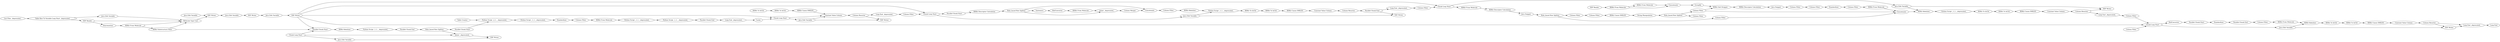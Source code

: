 digraph {
	"3165339130804196144_10" [label="RDKit To InChI"]
	"5494825606793350907_286" [label="RDKit Descriptor Calculation"]
	"-6203757466280560352_239" [label=MolConverter]
	"7082512430360419533_128" [label="Column Resorter"]
	"-398744380475750400_235" [label="Loop End _deprecated_"]
	"3550450190138290021_917" [label="RDKit From Molecule"]
	"7082512430360419533_25" [label="RDKit Canon SMILES"]
	"-5843679127071533077_921" [label="Column Filter"]
	"5494825606793350907_290" [label="SDF Reader"]
	"726566790070607002_10" [label="RDKit To InChI"]
	"-4836111091058178641_294" [label="Table Creator"]
	"-398744380475750400_938" [label="Column Filter"]
	"726566790070607002_25" [label="RDKit Canon SMILES"]
	"3550450190138290021_932" [label="Column Filter"]
	"-398744380475750400_937" [label="Chunk Loop Start"]
	"1267649631095297077_1290" [label="Java Edit Variable"]
	"3836258097805022872_119" [label="Constant Value Column"]
	"-6203757466280560352_241" [label="Parallel Chunk End"]
	"-435254725698502103_897" [label="Java Edit Variable"]
	"-435254725698502103_896" [label="Java Edit Variable"]
	"-8226362456217442908_491" [label="Column Filter"]
	"4884085233231705623_2154" [label="Rule_based Row Splitter"]
	"-6203757466280560352_247" [label="RDKit From Molecule"]
	"-435254725698502103_885" [label="SDF Writer"]
	"-6203757466280560352_240" [label="Parallel Chunk Start"]
	"-5843679127071533077_925" [label="RDKit From Molecule"]
	"1267649631095297077_1285" [label="Table Row To Variable Loop Start _deprecated_"]
	"-8212590543078637650_471" [label="RDKit Descriptor Calculation"]
	"7082512430360419533_307" [label="Python Script _1_1_ _deprecated_"]
	"5494825606793350907_192" [label="RDKit From Molecule"]
	"5494825606793350907_289" [label="Column Filter"]
	"-435254725698502103_892" [label="Java Edit Variable"]
	"726566790070607002_119" [label="Constant Value Column"]
	"4884085233231705623_885" [label="SDF Writer"]
	"3550450190138290021_920" [label="Column Filter"]
	"1267649631095297077_1276" [label="RDKit Substructure Filter"]
	"-6203757466280560352_253" [label="Column Filter"]
	"-6203757466280560352_235" [label="Loop End _deprecated_"]
	"5494825606793350907_242" [label="RDKit From Molecule"]
	"4884085233231705623_902" [label="RDKit Kekulizer"]
	"1267649631095297077_1283" [label=Cache]
	"4884085233231705623_903" [label="Python Script _1_1_ _deprecated_"]
	"-8226362456217442908_439" [label="String Manipulation"]
	"-6203757466280560352_242" [label="RDKit Descriptor Calculation"]
	"5494825606793350907_287" [label="Java Snippet"]
	"-8212590543078637650_470" [label="RDKit From Molecule"]
	"4884085233231705623_2163" [label=Standardizer]
	"-398744380475750400_19" [label="SDF Writer"]
	"-398744380475750400_922" [label="Column Filter"]
	"6800935594971401363_233" [label="Java Edit Variable"]
	"3836258097805022872_290" [label="RDKit To InChI"]
	"3165339130804196144_290" [label="RDKit To InChI"]
	"-398744380475750400_918" [label="Column Filter"]
	"-5843679127071533077_934" [label=Standardizer]
	"3836258097805022872_25" [label="RDKit Canon SMILES"]
	"-435254725698502103_888" [label="SDF Writer"]
	"4884085233231705623_896" [label="Java Edit Variable"]
	"4884085233231705623_901" [label="Chunk Loop Start"]
	"1267649631095297077_1281" [label="List Files _deprecated_"]
	"-8212590543078637650_474" [label="Rule_based Row Splitter"]
	"-435254725698502103_890" [label="SDF Writer"]
	"-8226362456217442908_490" [label="Column Filter"]
	"-5843679127071533077_924" [label="Parallel Chunk End"]
	"3836258097805022872_128" [label="Column Resorter"]
	"-6203757466280560352_233" [label="Java Edit Variable"]
	"726566790070607002_128" [label="Column Resorter"]
	"-6203757466280560352_245" [label=Concatenate]
	"726566790070607002_291" [label="RDKit Kekulizer"]
	"1267649631095297077_1278" [label="SDF Reader"]
	"3165339130804196144_25" [label="RDKit Canon SMILES"]
	"726566790070607002_290" [label="RDKit To InChI"]
	"-5843679127071533077_937" [label="Column Filter"]
	"-398744380475750400_916" [label=Concatenate]
	"-8226362456217442908_487" [label="Rule_based Row Splitter"]
	"4884085233231705623_2162" [label="Parallel Chunk End"]
	"7082512430360419533_10" [label="RDKit To InChI"]
	"6800935594971401363_236" [label="Column Filter"]
	"-6203757466280560352_248" [label="Column Filter"]
	"-6203757466280560352_251" [label="Column Merger"]
	"6800935594971401363_19" [label="SDF Writer"]
	"-5843679127071533077_234" [label="Loop End _deprecated_"]
	"-8226362456217442908_486" [label="RDKit Canon SMILES"]
	"-6203757466280560352_19" [label="SDF Writer"]
	"3836258097805022872_10" [label="RDKit To InChI"]
	"6800935594971401363_235" [label="Loop End _deprecated_"]
	"3836258097805022872_307" [label="Python Script _1_1_ _deprecated_"]
	"7082512430360419533_308" [label="RDKit Kekulizer"]
	"-5843679127071533077_19" [label="SDF Writer"]
	"-5843679127071533077_926" [label="Parallel Chunk Start"]
	"5494825606793350907_195" [label=GroupBy]
	"4884085233231705623_908" [label="Python Script _1_1_ _deprecated_"]
	"-398744380475750400_233" [label="Java Edit Variable"]
	"4884085233231705623_2156" [label="Parallel Chunk End"]
	"7082512430360419533_290" [label="RDKit To InChI"]
	"4884085233231705623_905" [label="Loop End _deprecated_"]
	"6800935594971401363_234" [label="Chunk Loop Start"]
	"1267649631095297077_1282" [label="RDKit From Molecule"]
	"-6203757466280560352_237" [label=Tautomers]
	"-8226362456217442908_453" [label="Column Filter"]
	"4884085233231705623_900" [label="Parallel Chunk Start"]
	"4884085233231705623_2153" [label="Joiner _deprecated_"]
	"7082512430360419533_119" [label="Constant Value Column"]
	"-5843679127071533077_933" [label=MolConverter]
	"-4836111091058178641_291" [label="Python Script _2_1_ _deprecated_"]
	"5494825606793350907_161" [label="RDKit Salt Stripper"]
	"5494825606793350907_243" [label=Concatenate]
	"4884085233231705623_904" [label="Python Script _1_1_ _deprecated_"]
	"-5843679127071533077_233" [label="Java Edit Variable"]
	"-6203757466280560352_234" [label="Chunk Loop Start"]
	"-435254725698502103_883" [label="Molecule Type Cast"]
	"-6203757466280560352_244" [label="Rule_based Row Splitter"]
	"-5843679127071533077_935" [label="Chunk Loop Start"]
	"-4836111091058178641_284" [label="Python Script _1_1_ _deprecated_"]
	"1267649631095297077_1280" [label="Loop End"]
	"3165339130804196144_119" [label="Constant Value Column"]
	"3550450190138290021_936" [label=Standardizer]
	"4884085233231705623_2161" [label="Parallel Chunk Start"]
	"-8212590543078637650_468" [label="Java Snippet"]
	"3165339130804196144_128" [label="Column Resorter"]
	"1267649631095297077_1284" [label=Dearomatizer]
	"-6203757466280560352_250" [label="RDKit Kekulizer"]
	"4884085233231705623_2166" [label="RDKit From Molecule"]
	"4884085233231705623_2165" [label="Column Filter"]
	"-6203757466280560352_252" [label="Joiner _deprecated_"]
	"4884085233231705623_896" -> "4884085233231705623_885"
	"-5843679127071533077_234" -> "1267649631095297077_1280"
	"-5843679127071533077_926" -> "-5843679127071533077_934"
	"1267649631095297077_1278" -> "1267649631095297077_1284"
	"4884085233231705623_903" -> "4884085233231705623_2156"
	"-8226362456217442908_453" -> "-8226362456217442908_486"
	"-4836111091058178641_291" -> "-4836111091058178641_284"
	"6800935594971401363_233" -> "3165339130804196144_119"
	"3165339130804196144_10" -> "3165339130804196144_290"
	"-435254725698502103_885" -> "-435254725698502103_896"
	"1267649631095297077_1276" -> "-435254725698502103_883"
	"-5843679127071533077_935" -> "-5843679127071533077_233"
	"-6203757466280560352_237" -> "-6203757466280560352_239"
	"-398744380475750400_938" -> "-5843679127071533077_935"
	"-398744380475750400_918" -> "-398744380475750400_916"
	"726566790070607002_25" -> "726566790070607002_119"
	"-8212590543078637650_470" -> "-8212590543078637650_471"
	"4884085233231705623_2154" -> "4884085233231705623_2153"
	"1267649631095297077_1284" -> "1267649631095297077_1282"
	"-6203757466280560352_245" -> "-6203757466280560352_248"
	"1267649631095297077_1281" -> "1267649631095297077_1285"
	"-6203757466280560352_247" -> "-6203757466280560352_252"
	"5494825606793350907_286" -> "5494825606793350907_287"
	"-435254725698502103_890" -> "6800935594971401363_234"
	"-6203757466280560352_244" -> "-6203757466280560352_237"
	"3836258097805022872_10" -> "3836258097805022872_290"
	"-435254725698502103_897" -> "-435254725698502103_890"
	"6800935594971401363_234" -> "6800935594971401363_233"
	"6800935594971401363_236" -> "-6203757466280560352_234"
	"-4836111091058178641_284" -> "4884085233231705623_2163"
	"1267649631095297077_1278" -> "-435254725698502103_883"
	"7082512430360419533_290" -> "7082512430360419533_25"
	"4884085233231705623_2153" -> "4884085233231705623_885"
	"4884085233231705623_904" -> "4884085233231705623_908"
	"-6203757466280560352_239" -> "-6203757466280560352_247"
	"1267649631095297077_1282" -> "1267649631095297077_1276"
	"-6203757466280560352_240" -> "-6203757466280560352_242"
	"-5843679127071533077_233" -> "726566790070607002_291"
	"-6203757466280560352_253" -> "-398744380475750400_937"
	"-5843679127071533077_937" -> "-5843679127071533077_935"
	"-435254725698502103_890" -> "-6203757466280560352_234"
	"726566790070607002_128" -> "-5843679127071533077_234"
	"-398744380475750400_233" -> "7082512430360419533_308"
	"7082512430360419533_307" -> "7082512430360419533_10"
	"6800935594971401363_235" -> "6800935594971401363_236"
	"-435254725698502103_890" -> "-398744380475750400_937"
	"1267649631095297077_1276" -> "4884085233231705623_900"
	"3165339130804196144_128" -> "6800935594971401363_235"
	"7082512430360419533_119" -> "7082512430360419533_128"
	"4884085233231705623_2166" -> "4884085233231705623_904"
	"4884085233231705623_901" -> "4884085233231705623_2153"
	"3550450190138290021_917" -> "-398744380475750400_916"
	"4884085233231705623_905" -> "1267649631095297077_1283"
	"-6203757466280560352_241" -> "-6203757466280560352_19"
	"-435254725698502103_888" -> "-435254725698502103_897"
	"-8226362456217442908_491" -> "5494825606793350907_161"
	"-6203757466280560352_241" -> "-6203757466280560352_235"
	"-6203757466280560352_250" -> "3836258097805022872_307"
	"-6203757466280560352_233" -> "-6203757466280560352_19"
	"-8226362456217442908_439" -> "-8226362456217442908_487"
	"4884085233231705623_900" -> "4884085233231705623_902"
	"1267649631095297077_1285" -> "1267649631095297077_1290"
	"-6203757466280560352_244" -> "-6203757466280560352_245"
	"-5843679127071533077_925" -> "726566790070607002_291"
	"-435254725698502103_890" -> "4884085233231705623_900"
	"7082512430360419533_128" -> "-398744380475750400_235"
	"5494825606793350907_192" -> "5494825606793350907_242"
	"-435254725698502103_883" -> "-435254725698502103_885"
	"4884085233231705623_2154" -> "4884085233231705623_2161"
	"4884085233231705623_2165" -> "4884085233231705623_2166"
	"4884085233231705623_2161" -> "-4836111091058178641_291"
	"-6203757466280560352_242" -> "-6203757466280560352_244"
	"-4836111091058178641_294" -> "-4836111091058178641_291"
	"5494825606793350907_290" -> "5494825606793350907_192"
	"4884085233231705623_901" -> "4884085233231705623_896"
	"5494825606793350907_243" -> "5494825606793350907_195"
	"7082512430360419533_308" -> "7082512430360419533_307"
	"5494825606793350907_192" -> "5494825606793350907_243"
	"3165339130804196144_119" -> "3165339130804196144_128"
	"726566790070607002_119" -> "726566790070607002_128"
	"-398744380475750400_937" -> "-8212590543078637650_470"
	"-398744380475750400_937" -> "-398744380475750400_233"
	"-6203757466280560352_244" -> "-6203757466280560352_252"
	"-8212590543078637650_474" -> "-398744380475750400_922"
	"-6203757466280560352_235" -> "-6203757466280560352_253"
	"-8212590543078637650_474" -> "-398744380475750400_918"
	"-6203757466280560352_234" -> "-6203757466280560352_240"
	"-6203757466280560352_248" -> "-6203757466280560352_250"
	"-5843679127071533077_934" -> "-5843679127071533077_924"
	"3165339130804196144_128" -> "6800935594971401363_19"
	"-435254725698502103_892" -> "-435254725698502103_885"
	"-6203757466280560352_252" -> "-6203757466280560352_251"
	"726566790070607002_128" -> "-5843679127071533077_19"
	"-5843679127071533077_933" -> "-5843679127071533077_926"
	"6800935594971401363_233" -> "6800935594971401363_19"
	"7082512430360419533_128" -> "-398744380475750400_19"
	"-6203757466280560352_233" -> "3836258097805022872_307"
	"-5843679127071533077_19" -> "-5843679127071533077_234"
	"3836258097805022872_119" -> "3836258097805022872_128"
	"3836258097805022872_307" -> "3836258097805022872_10"
	"4884085233231705623_901" -> "4884085233231705623_900"
	"1267649631095297077_1290" -> "-435254725698502103_883"
	"-5843679127071533077_935" -> "-5843679127071533077_933"
	"-5843679127071533077_921" -> "-5843679127071533077_925"
	"5494825606793350907_195" -> "5494825606793350907_161"
	"5494825606793350907_289" -> "3550450190138290021_932"
	"5494825606793350907_242" -> "5494825606793350907_243"
	"-8226362456217442908_487" -> "-8226362456217442908_491"
	"-8226362456217442908_487" -> "-8226362456217442908_490"
	"4884085233231705623_2162" -> "4884085233231705623_905"
	"-8226362456217442908_491" -> "-398744380475750400_916"
	"5494825606793350907_287" -> "5494825606793350907_289"
	"-8212590543078637650_468" -> "-8212590543078637650_474"
	"-435254725698502103_890" -> "-5843679127071533077_935"
	"-8226362456217442908_486" -> "-8226362456217442908_439"
	"726566790070607002_291" -> "726566790070607002_10"
	"1267649631095297077_1283" -> "6800935594971401363_234"
	"3550450190138290021_920" -> "3550450190138290021_917"
	"-5843679127071533077_233" -> "-5843679127071533077_19"
	"3165339130804196144_290" -> "3165339130804196144_25"
	"3836258097805022872_290" -> "3836258097805022872_25"
	"4884085233231705623_908" -> "4884085233231705623_2162"
	"4884085233231705623_2156" -> "4884085233231705623_2154"
	"726566790070607002_290" -> "726566790070607002_25"
	"1267649631095297077_1285" -> "1267649631095297077_1278"
	"726566790070607002_10" -> "726566790070607002_290"
	"5494825606793350907_161" -> "5494825606793350907_286"
	"3550450190138290021_936" -> "3550450190138290021_920"
	"7082512430360419533_10" -> "7082512430360419533_290"
	"-398744380475750400_916" -> "7082512430360419533_308"
	"-6203757466280560352_234" -> "-6203757466280560352_233"
	"3550450190138290021_932" -> "3550450190138290021_936"
	"7082512430360419533_25" -> "7082512430360419533_119"
	"-6203757466280560352_251" -> "-6203757466280560352_245"
	"6800935594971401363_234" -> "3165339130804196144_119"
	"3836258097805022872_128" -> "-6203757466280560352_241"
	"-5843679127071533077_924" -> "-5843679127071533077_921"
	"-398744380475750400_922" -> "-8226362456217442908_453"
	"1267649631095297077_1282" -> "-435254725698502103_883"
	"-8212590543078637650_471" -> "-8212590543078637650_468"
	"-398744380475750400_233" -> "-398744380475750400_19"
	"-435254725698502103_896" -> "-435254725698502103_888"
	"3165339130804196144_25" -> "3165339130804196144_119"
	"4884085233231705623_902" -> "4884085233231705623_903"
	"4884085233231705623_2163" -> "4884085233231705623_2165"
	"-398744380475750400_235" -> "-398744380475750400_938"
	"3836258097805022872_25" -> "3836258097805022872_119"
	rankdir=LR
}
